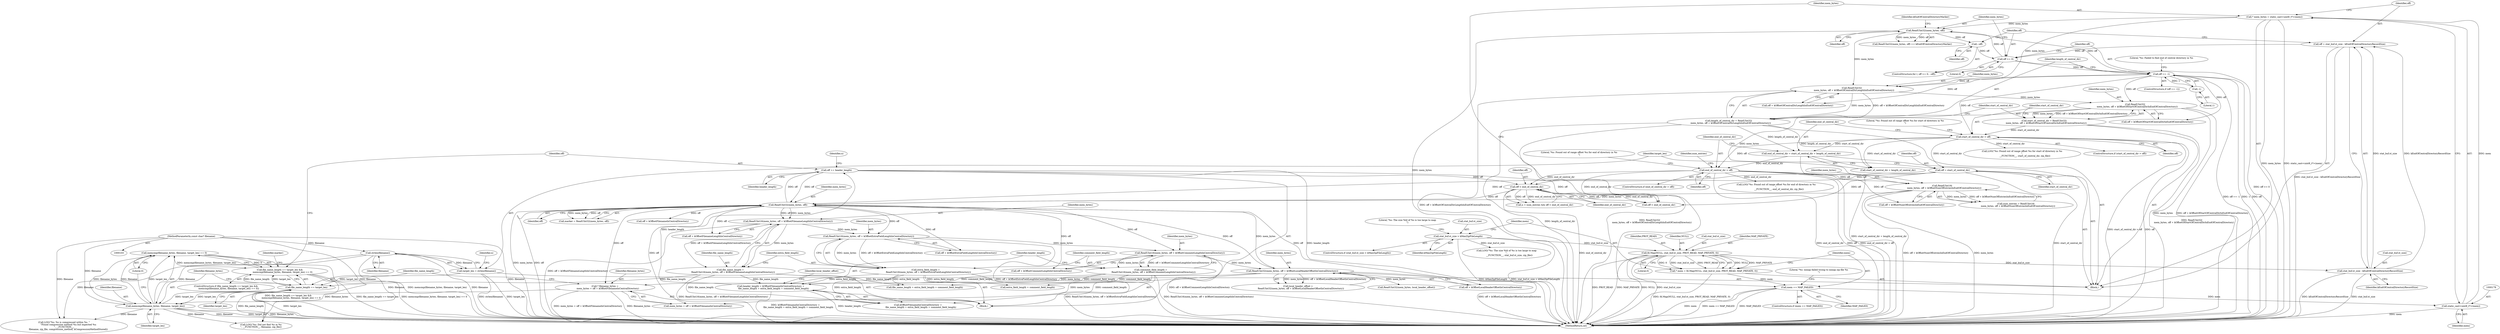 digraph "0_Chrome_d9e316238aee59acf665d80b544cf4e1edfd3349@API" {
"1000366" [label="(Call,memcmp(filename_bytes, filename, target_len) == 0)"];
"1000367" [label="(Call,memcmp(filename_bytes, filename, target_len))"];
"1000354" [label="(Call,* filename_bytes =\n        mem_bytes + off + kOffsetFilenameInCentralDirectory)"];
"1000348" [label="(Call,ReadUInt32(mem_bytes, off + kOffsetLocalHeaderOffsetInCentralDirectory))"];
"1000330" [label="(Call,ReadUInt16(mem_bytes, off + kOffsetCommentLengthInCentralDirectory))"];
"1000322" [label="(Call,ReadUInt16(mem_bytes, off + kOffsetExtraFieldLengthInCentralDirectory))"];
"1000314" [label="(Call,ReadUInt16(mem_bytes, off + kOffsetFilenameLengthInCentralDirectory))"];
"1000295" [label="(Call,ReadUInt32(mem_bytes, off))"];
"1000264" [label="(Call,ReadUInt16(\n      mem_bytes, off + kOffsetNumOfEntriesInEndOfCentralDirectory))"];
"1000226" [label="(Call,ReadUInt32(\n      mem_bytes, off + kOffsetOfStartOfCentralDirInEndOfCentralDirectory))"];
"1000218" [label="(Call,ReadUInt32(\n      mem_bytes, off + kOffsetOfCentralDirLengthInEndOfCentralDirectory))"];
"1000175" [label="(Call,* mem_bytes = static_cast<uint8_t*>(mem))"];
"1000177" [label="(Call,static_cast<uint8_t*>(mem))"];
"1000163" [label="(Call,mem == MAP_FAILED)"];
"1000152" [label="(Call,* mem = fd.Map(NULL, stat_buf.st_size, PROT_READ, MAP_PRIVATE, 0))"];
"1000154" [label="(Call,fd.Map(NULL, stat_buf.st_size, PROT_READ, MAP_PRIVATE, 0))"];
"1000136" [label="(Call,stat_buf.st_size > kMaxZipFileLength)"];
"1000197" [label="(Call,ReadUInt32(mem_bytes, off))"];
"1000189" [label="(Call,off >= 0)"];
"1000181" [label="(Call,off = stat_buf.st_size - kEndOfCentralDirectoryRecordSize)"];
"1000183" [label="(Call,stat_buf.st_size - kEndOfCentralDirectoryRecordSize)"];
"1000192" [label="(Call,--off)"];
"1000204" [label="(Call,off == -1)"];
"1000206" [label="(Call,-1)"];
"1000250" [label="(Call,end_of_central_dir > off)"];
"1000244" [label="(Call,end_of_central_dir = start_of_central_dir + length_of_central_dir)"];
"1000232" [label="(Call,start_of_central_dir > off)"];
"1000224" [label="(Call,start_of_central_dir = ReadUInt32(\n      mem_bytes, off + kOffsetOfStartOfCentralDirInEndOfCentralDirectory))"];
"1000216" [label="(Call,length_of_central_dir = ReadUInt32(\n      mem_bytes, off + kOffsetOfCentralDirLengthInEndOfCentralDirectory))"];
"1000442" [label="(Call,off += header_length)"];
"1000336" [label="(Call,header_length = kOffsetFilenameInCentralDirectory +\n        file_name_length + extra_field_length + comment_field_length)"];
"1000312" [label="(Call,file_name_length =\n        ReadUInt16(mem_bytes, off + kOffsetFilenameLengthInCentralDirectory))"];
"1000320" [label="(Call,extra_field_length =\n        ReadUInt16(mem_bytes, off + kOffsetExtraFieldLengthInCentralDirectory))"];
"1000328" [label="(Call,comment_field_length =\n        ReadUInt16(mem_bytes, off + kOffsetCommentLengthInCentralDirectory))"];
"1000286" [label="(Call,off < end_of_central_dir)"];
"1000269" [label="(Call,off = start_of_central_dir)"];
"1000275" [label="(Call,strlen(filename))"];
"1000105" [label="(MethodParameterIn,const char* filename)"];
"1000363" [label="(Call,file_name_length == target_len)"];
"1000273" [label="(Call,target_len = strlen(filename))"];
"1000362" [label="(Call,file_name_length == target_len &&\n        memcmp(filename_bytes, filename, target_len) == 0)"];
"1000224" [label="(Call,start_of_central_dir = ReadUInt32(\n      mem_bytes, off + kOffsetOfStartOfCentralDirInEndOfCentralDirectory))"];
"1000227" [label="(Identifier,mem_bytes)"];
"1000204" [label="(Call,off == -1)"];
"1000177" [label="(Call,static_cast<uint8_t*>(mem))"];
"1000226" [label="(Call,ReadUInt32(\n      mem_bytes, off + kOffsetOfStartOfCentralDirInEndOfCentralDirectory))"];
"1000275" [label="(Call,strlen(filename))"];
"1000137" [label="(Call,stat_buf.st_size)"];
"1000443" [label="(Identifier,off)"];
"1000279" [label="(Identifier,n)"];
"1000252" [label="(Identifier,off)"];
"1000367" [label="(Call,memcmp(filename_bytes, filename, target_len))"];
"1000203" [label="(ControlStructure,if (off == -1))"];
"1000264" [label="(Call,ReadUInt16(\n      mem_bytes, off + kOffsetNumOfEntriesInEndOfCentralDirectory))"];
"1000187" [label="(Identifier,kEndOfCentralDirectoryRecordSize)"];
"1000250" [label="(Call,end_of_central_dir > off)"];
"1000369" [label="(Identifier,filename)"];
"1000442" [label="(Call,off += header_length)"];
"1000183" [label="(Call,stat_buf.st_size - kEndOfCentralDirectoryRecordSize)"];
"1000364" [label="(Identifier,file_name_length)"];
"1000375" [label="(Identifier,marker)"];
"1000233" [label="(Identifier,start_of_central_dir)"];
"1000405" [label="(Call,LOG(\"%s: %s is compressed within %s. \"\n            \"Found compression method %u but expected %u\n\", __FUNCTION__,\n            filename, zip_file, compression_method, kCompressionMethodStored))"];
"1000135" [label="(ControlStructure,if (stat_buf.st_size > kMaxZipFileLength))"];
"1000332" [label="(Call,off + kOffsetCommentLengthInCentralDirectory)"];
"1000473" [label="(MethodReturn,int)"];
"1000175" [label="(Call,* mem_bytes = static_cast<uint8_t*>(mem))"];
"1000371" [label="(Literal,0)"];
"1000362" [label="(Call,file_name_length == target_len &&\n        memcmp(filename_bytes, filename, target_len) == 0)"];
"1000456" [label="(Call,off < end_of_central_dir)"];
"1000312" [label="(Call,file_name_length =\n        ReadUInt16(mem_bytes, off + kOffsetFilenameLengthInCentralDirectory))"];
"1000297" [label="(Identifier,off)"];
"1000225" [label="(Identifier,start_of_central_dir)"];
"1000355" [label="(Identifier,filename_bytes)"];
"1000188" [label="(ControlStructure,for (; off >= 0; --off))"];
"1000246" [label="(Call,start_of_central_dir + length_of_central_dir)"];
"1000179" [label="(Identifier,mem)"];
"1000322" [label="(Call,ReadUInt16(mem_bytes, off + kOffsetExtraFieldLengthInCentralDirectory))"];
"1000181" [label="(Call,off = stat_buf.st_size - kEndOfCentralDirectoryRecordSize)"];
"1000316" [label="(Call,off + kOffsetFilenameLengthInCentralDirectory)"];
"1000270" [label="(Identifier,off)"];
"1000199" [label="(Identifier,off)"];
"1000165" [label="(Identifier,MAP_FAILED)"];
"1000361" [label="(ControlStructure,if (file_name_length == target_len &&\n        memcmp(filename_bytes, filename, target_len) == 0))"];
"1000330" [label="(Call,ReadUInt16(mem_bytes, off + kOffsetCommentLengthInCentralDirectory))"];
"1000336" [label="(Call,header_length = kOffsetFilenameInCentralDirectory +\n        file_name_length + extra_field_length + comment_field_length)"];
"1000265" [label="(Identifier,mem_bytes)"];
"1000366" [label="(Call,memcmp(filename_bytes, filename, target_len) == 0)"];
"1000329" [label="(Identifier,comment_field_length)"];
"1000168" [label="(Literal,\"%s: mmap failed trying to mmap zip file %s\n\")"];
"1000324" [label="(Call,off + kOffsetExtraFieldLengthInCentralDirectory)"];
"1000286" [label="(Call,off < end_of_central_dir)"];
"1000152" [label="(Call,* mem = fd.Map(NULL, stat_buf.st_size, PROT_READ, MAP_PRIVATE, 0))"];
"1000159" [label="(Identifier,PROT_READ)"];
"1000198" [label="(Identifier,mem_bytes)"];
"1000140" [label="(Identifier,kMaxZipFileLength)"];
"1000191" [label="(Literal,0)"];
"1000105" [label="(MethodParameterIn,const char* filename)"];
"1000162" [label="(ControlStructure,if (mem == MAP_FAILED))"];
"1000217" [label="(Identifier,length_of_central_dir)"];
"1000189" [label="(Call,off >= 0)"];
"1000376" [label="(Call,ReadUInt32(mem_bytes, local_header_offset))"];
"1000323" [label="(Identifier,mem_bytes)"];
"1000245" [label="(Identifier,end_of_central_dir)"];
"1000282" [label="(Call,n < num_entries && off < end_of_central_dir)"];
"1000228" [label="(Call,off + kOffsetOfStartOfCentralDirInEndOfCentralDirectory)"];
"1000153" [label="(Identifier,mem)"];
"1000350" [label="(Call,off + kOffsetLocalHeaderOffsetInCentralDirectory)"];
"1000287" [label="(Identifier,off)"];
"1000232" [label="(Call,start_of_central_dir > off)"];
"1000154" [label="(Call,fd.Map(NULL, stat_buf.st_size, PROT_READ, MAP_PRIVATE, 0))"];
"1000216" [label="(Call,length_of_central_dir = ReadUInt32(\n      mem_bytes, off + kOffsetOfCentralDirLengthInEndOfCentralDirectory))"];
"1000444" [label="(Identifier,header_length)"];
"1000263" [label="(Identifier,num_entries)"];
"1000143" [label="(Literal,\"%s: The size %ld of %s is too large to map\n\")"];
"1000190" [label="(Identifier,off)"];
"1000161" [label="(Literal,0)"];
"1000254" [label="(Call,LOG(\"%s: Found out of range offset %u for end of directory in %s\n\",\n        __FUNCTION__, end_of_central_dir, zip_file))"];
"1000291" [label="(Block,)"];
"1000200" [label="(Identifier,kEndOfCentralDirectoryMarker)"];
"1000184" [label="(Call,stat_buf.st_size)"];
"1000342" [label="(Call,extra_field_length + comment_field_length)"];
"1000314" [label="(Call,ReadUInt16(mem_bytes, off + kOffsetFilenameLengthInCentralDirectory))"];
"1000155" [label="(Identifier,NULL)"];
"1000337" [label="(Identifier,header_length)"];
"1000142" [label="(Call,LOG(\"%s: The size %ld of %s is too large to map\n\",\n        __FUNCTION__, stat_buf.st_size, zip_file))"];
"1000269" [label="(Call,off = start_of_central_dir)"];
"1000315" [label="(Identifier,mem_bytes)"];
"1000266" [label="(Call,off + kOffsetNumOfEntriesInEndOfCentralDirectory)"];
"1000234" [label="(Identifier,off)"];
"1000197" [label="(Call,ReadUInt32(mem_bytes, off))"];
"1000363" [label="(Call,file_name_length == target_len)"];
"1000244" [label="(Call,end_of_central_dir = start_of_central_dir + length_of_central_dir)"];
"1000176" [label="(Identifier,mem_bytes)"];
"1000290" [label="(Identifier,n)"];
"1000346" [label="(Call,local_header_offset =\n        ReadUInt32(mem_bytes, off + kOffsetLocalHeaderOffsetInCentralDirectory))"];
"1000196" [label="(Call,ReadUInt32(mem_bytes, off) == kEndOfCentralDirectoryMarker)"];
"1000349" [label="(Identifier,mem_bytes)"];
"1000163" [label="(Call,mem == MAP_FAILED)"];
"1000271" [label="(Identifier,start_of_central_dir)"];
"1000293" [label="(Call,marker = ReadUInt32(mem_bytes, off))"];
"1000365" [label="(Identifier,target_len)"];
"1000193" [label="(Identifier,off)"];
"1000207" [label="(Literal,1)"];
"1000276" [label="(Identifier,filename)"];
"1000262" [label="(Call,num_entries = ReadUInt16(\n      mem_bytes, off + kOffsetNumOfEntriesInEndOfCentralDirectory))"];
"1000320" [label="(Call,extra_field_length =\n        ReadUInt16(mem_bytes, off + kOffsetExtraFieldLengthInCentralDirectory))"];
"1000347" [label="(Identifier,local_header_offset)"];
"1000255" [label="(Literal,\"%s: Found out of range offset %u for end of directory in %s\n\")"];
"1000288" [label="(Identifier,end_of_central_dir)"];
"1000338" [label="(Call,kOffsetFilenameInCentralDirectory +\n        file_name_length + extra_field_length + comment_field_length)"];
"1000192" [label="(Call,--off)"];
"1000156" [label="(Call,stat_buf.st_size)"];
"1000348" [label="(Call,ReadUInt32(mem_bytes, off + kOffsetLocalHeaderOffsetInCentralDirectory))"];
"1000321" [label="(Identifier,extra_field_length)"];
"1000220" [label="(Call,off + kOffsetOfCentralDirLengthInEndOfCentralDirectory)"];
"1000218" [label="(Call,ReadUInt32(\n      mem_bytes, off + kOffsetOfCentralDirLengthInEndOfCentralDirectory))"];
"1000313" [label="(Identifier,file_name_length)"];
"1000210" [label="(Literal,\"%s: Failed to find end of central directory in %s\n\")"];
"1000368" [label="(Identifier,filename_bytes)"];
"1000295" [label="(Call,ReadUInt32(mem_bytes, off))"];
"1000296" [label="(Identifier,mem_bytes)"];
"1000354" [label="(Call,* filename_bytes =\n        mem_bytes + off + kOffsetFilenameInCentralDirectory)"];
"1000182" [label="(Identifier,off)"];
"1000164" [label="(Identifier,mem)"];
"1000251" [label="(Identifier,end_of_central_dir)"];
"1000219" [label="(Identifier,mem_bytes)"];
"1000205" [label="(Identifier,off)"];
"1000236" [label="(Call,LOG(\"%s: Found out of range offset %u for start of directory in %s\n\",\n        __FUNCTION__, start_of_central_dir, zip_file))"];
"1000328" [label="(Call,comment_field_length =\n        ReadUInt16(mem_bytes, off + kOffsetCommentLengthInCentralDirectory))"];
"1000249" [label="(ControlStructure,if (end_of_central_dir > off))"];
"1000466" [label="(Call,LOG(\"%s: Did not find %s in %s\n\", __FUNCTION__, filename, zip_file))"];
"1000370" [label="(Identifier,target_len)"];
"1000106" [label="(Block,)"];
"1000356" [label="(Call,mem_bytes + off + kOffsetFilenameInCentralDirectory)"];
"1000358" [label="(Call,off + kOffsetFilenameInCentralDirectory)"];
"1000273" [label="(Call,target_len = strlen(filename))"];
"1000231" [label="(ControlStructure,if (start_of_central_dir > off))"];
"1000237" [label="(Literal,\"%s: Found out of range offset %u for start of directory in %s\n\")"];
"1000206" [label="(Call,-1)"];
"1000331" [label="(Identifier,mem_bytes)"];
"1000340" [label="(Call,file_name_length + extra_field_length + comment_field_length)"];
"1000160" [label="(Identifier,MAP_PRIVATE)"];
"1000274" [label="(Identifier,target_len)"];
"1000136" [label="(Call,stat_buf.st_size > kMaxZipFileLength)"];
"1000366" -> "1000362"  [label="AST: "];
"1000366" -> "1000371"  [label="CFG: "];
"1000367" -> "1000366"  [label="AST: "];
"1000371" -> "1000366"  [label="AST: "];
"1000362" -> "1000366"  [label="CFG: "];
"1000366" -> "1000473"  [label="DDG: memcmp(filename_bytes, filename, target_len)"];
"1000366" -> "1000362"  [label="DDG: memcmp(filename_bytes, filename, target_len)"];
"1000366" -> "1000362"  [label="DDG: 0"];
"1000367" -> "1000366"  [label="DDG: filename_bytes"];
"1000367" -> "1000366"  [label="DDG: filename"];
"1000367" -> "1000366"  [label="DDG: target_len"];
"1000367" -> "1000370"  [label="CFG: "];
"1000368" -> "1000367"  [label="AST: "];
"1000369" -> "1000367"  [label="AST: "];
"1000370" -> "1000367"  [label="AST: "];
"1000371" -> "1000367"  [label="CFG: "];
"1000367" -> "1000473"  [label="DDG: filename"];
"1000367" -> "1000473"  [label="DDG: target_len"];
"1000367" -> "1000473"  [label="DDG: filename_bytes"];
"1000367" -> "1000363"  [label="DDG: target_len"];
"1000354" -> "1000367"  [label="DDG: filename_bytes"];
"1000275" -> "1000367"  [label="DDG: filename"];
"1000105" -> "1000367"  [label="DDG: filename"];
"1000363" -> "1000367"  [label="DDG: target_len"];
"1000367" -> "1000405"  [label="DDG: filename"];
"1000367" -> "1000466"  [label="DDG: filename"];
"1000354" -> "1000291"  [label="AST: "];
"1000354" -> "1000356"  [label="CFG: "];
"1000355" -> "1000354"  [label="AST: "];
"1000356" -> "1000354"  [label="AST: "];
"1000364" -> "1000354"  [label="CFG: "];
"1000354" -> "1000473"  [label="DDG: mem_bytes + off + kOffsetFilenameInCentralDirectory"];
"1000354" -> "1000473"  [label="DDG: filename_bytes"];
"1000348" -> "1000354"  [label="DDG: mem_bytes"];
"1000295" -> "1000354"  [label="DDG: off"];
"1000348" -> "1000346"  [label="AST: "];
"1000348" -> "1000350"  [label="CFG: "];
"1000349" -> "1000348"  [label="AST: "];
"1000350" -> "1000348"  [label="AST: "];
"1000346" -> "1000348"  [label="CFG: "];
"1000348" -> "1000473"  [label="DDG: off + kOffsetLocalHeaderOffsetInCentralDirectory"];
"1000348" -> "1000295"  [label="DDG: mem_bytes"];
"1000348" -> "1000346"  [label="DDG: mem_bytes"];
"1000348" -> "1000346"  [label="DDG: off + kOffsetLocalHeaderOffsetInCentralDirectory"];
"1000330" -> "1000348"  [label="DDG: mem_bytes"];
"1000295" -> "1000348"  [label="DDG: off"];
"1000348" -> "1000356"  [label="DDG: mem_bytes"];
"1000348" -> "1000376"  [label="DDG: mem_bytes"];
"1000330" -> "1000328"  [label="AST: "];
"1000330" -> "1000332"  [label="CFG: "];
"1000331" -> "1000330"  [label="AST: "];
"1000332" -> "1000330"  [label="AST: "];
"1000328" -> "1000330"  [label="CFG: "];
"1000330" -> "1000473"  [label="DDG: off + kOffsetCommentLengthInCentralDirectory"];
"1000330" -> "1000328"  [label="DDG: mem_bytes"];
"1000330" -> "1000328"  [label="DDG: off + kOffsetCommentLengthInCentralDirectory"];
"1000322" -> "1000330"  [label="DDG: mem_bytes"];
"1000295" -> "1000330"  [label="DDG: off"];
"1000322" -> "1000320"  [label="AST: "];
"1000322" -> "1000324"  [label="CFG: "];
"1000323" -> "1000322"  [label="AST: "];
"1000324" -> "1000322"  [label="AST: "];
"1000320" -> "1000322"  [label="CFG: "];
"1000322" -> "1000473"  [label="DDG: off + kOffsetExtraFieldLengthInCentralDirectory"];
"1000322" -> "1000320"  [label="DDG: mem_bytes"];
"1000322" -> "1000320"  [label="DDG: off + kOffsetExtraFieldLengthInCentralDirectory"];
"1000314" -> "1000322"  [label="DDG: mem_bytes"];
"1000295" -> "1000322"  [label="DDG: off"];
"1000314" -> "1000312"  [label="AST: "];
"1000314" -> "1000316"  [label="CFG: "];
"1000315" -> "1000314"  [label="AST: "];
"1000316" -> "1000314"  [label="AST: "];
"1000312" -> "1000314"  [label="CFG: "];
"1000314" -> "1000473"  [label="DDG: off + kOffsetFilenameLengthInCentralDirectory"];
"1000314" -> "1000312"  [label="DDG: mem_bytes"];
"1000314" -> "1000312"  [label="DDG: off + kOffsetFilenameLengthInCentralDirectory"];
"1000295" -> "1000314"  [label="DDG: mem_bytes"];
"1000295" -> "1000314"  [label="DDG: off"];
"1000295" -> "1000293"  [label="AST: "];
"1000295" -> "1000297"  [label="CFG: "];
"1000296" -> "1000295"  [label="AST: "];
"1000297" -> "1000295"  [label="AST: "];
"1000293" -> "1000295"  [label="CFG: "];
"1000295" -> "1000473"  [label="DDG: mem_bytes"];
"1000295" -> "1000473"  [label="DDG: off"];
"1000295" -> "1000293"  [label="DDG: mem_bytes"];
"1000295" -> "1000293"  [label="DDG: off"];
"1000264" -> "1000295"  [label="DDG: mem_bytes"];
"1000442" -> "1000295"  [label="DDG: off"];
"1000286" -> "1000295"  [label="DDG: off"];
"1000269" -> "1000295"  [label="DDG: off"];
"1000295" -> "1000316"  [label="DDG: off"];
"1000295" -> "1000324"  [label="DDG: off"];
"1000295" -> "1000332"  [label="DDG: off"];
"1000295" -> "1000350"  [label="DDG: off"];
"1000295" -> "1000356"  [label="DDG: off"];
"1000295" -> "1000358"  [label="DDG: off"];
"1000295" -> "1000442"  [label="DDG: off"];
"1000264" -> "1000262"  [label="AST: "];
"1000264" -> "1000266"  [label="CFG: "];
"1000265" -> "1000264"  [label="AST: "];
"1000266" -> "1000264"  [label="AST: "];
"1000262" -> "1000264"  [label="CFG: "];
"1000264" -> "1000473"  [label="DDG: mem_bytes"];
"1000264" -> "1000473"  [label="DDG: off + kOffsetNumOfEntriesInEndOfCentralDirectory"];
"1000264" -> "1000262"  [label="DDG: mem_bytes"];
"1000264" -> "1000262"  [label="DDG: off + kOffsetNumOfEntriesInEndOfCentralDirectory"];
"1000226" -> "1000264"  [label="DDG: mem_bytes"];
"1000250" -> "1000264"  [label="DDG: off"];
"1000226" -> "1000224"  [label="AST: "];
"1000226" -> "1000228"  [label="CFG: "];
"1000227" -> "1000226"  [label="AST: "];
"1000228" -> "1000226"  [label="AST: "];
"1000224" -> "1000226"  [label="CFG: "];
"1000226" -> "1000473"  [label="DDG: mem_bytes"];
"1000226" -> "1000473"  [label="DDG: off + kOffsetOfStartOfCentralDirInEndOfCentralDirectory"];
"1000226" -> "1000224"  [label="DDG: mem_bytes"];
"1000226" -> "1000224"  [label="DDG: off + kOffsetOfStartOfCentralDirInEndOfCentralDirectory"];
"1000218" -> "1000226"  [label="DDG: mem_bytes"];
"1000204" -> "1000226"  [label="DDG: off"];
"1000218" -> "1000216"  [label="AST: "];
"1000218" -> "1000220"  [label="CFG: "];
"1000219" -> "1000218"  [label="AST: "];
"1000220" -> "1000218"  [label="AST: "];
"1000216" -> "1000218"  [label="CFG: "];
"1000218" -> "1000473"  [label="DDG: off + kOffsetOfCentralDirLengthInEndOfCentralDirectory"];
"1000218" -> "1000216"  [label="DDG: mem_bytes"];
"1000218" -> "1000216"  [label="DDG: off + kOffsetOfCentralDirLengthInEndOfCentralDirectory"];
"1000175" -> "1000218"  [label="DDG: mem_bytes"];
"1000197" -> "1000218"  [label="DDG: mem_bytes"];
"1000204" -> "1000218"  [label="DDG: off"];
"1000175" -> "1000106"  [label="AST: "];
"1000175" -> "1000177"  [label="CFG: "];
"1000176" -> "1000175"  [label="AST: "];
"1000177" -> "1000175"  [label="AST: "];
"1000182" -> "1000175"  [label="CFG: "];
"1000175" -> "1000473"  [label="DDG: mem_bytes"];
"1000175" -> "1000473"  [label="DDG: static_cast<uint8_t*>(mem)"];
"1000177" -> "1000175"  [label="DDG: mem"];
"1000175" -> "1000197"  [label="DDG: mem_bytes"];
"1000177" -> "1000179"  [label="CFG: "];
"1000178" -> "1000177"  [label="AST: "];
"1000179" -> "1000177"  [label="AST: "];
"1000177" -> "1000473"  [label="DDG: mem"];
"1000163" -> "1000177"  [label="DDG: mem"];
"1000163" -> "1000162"  [label="AST: "];
"1000163" -> "1000165"  [label="CFG: "];
"1000164" -> "1000163"  [label="AST: "];
"1000165" -> "1000163"  [label="AST: "];
"1000168" -> "1000163"  [label="CFG: "];
"1000176" -> "1000163"  [label="CFG: "];
"1000163" -> "1000473"  [label="DDG: mem"];
"1000163" -> "1000473"  [label="DDG: mem == MAP_FAILED"];
"1000163" -> "1000473"  [label="DDG: MAP_FAILED"];
"1000152" -> "1000163"  [label="DDG: mem"];
"1000152" -> "1000106"  [label="AST: "];
"1000152" -> "1000154"  [label="CFG: "];
"1000153" -> "1000152"  [label="AST: "];
"1000154" -> "1000152"  [label="AST: "];
"1000164" -> "1000152"  [label="CFG: "];
"1000152" -> "1000473"  [label="DDG: fd.Map(NULL, stat_buf.st_size, PROT_READ, MAP_PRIVATE, 0)"];
"1000154" -> "1000152"  [label="DDG: NULL"];
"1000154" -> "1000152"  [label="DDG: MAP_PRIVATE"];
"1000154" -> "1000152"  [label="DDG: 0"];
"1000154" -> "1000152"  [label="DDG: stat_buf.st_size"];
"1000154" -> "1000152"  [label="DDG: PROT_READ"];
"1000154" -> "1000161"  [label="CFG: "];
"1000155" -> "1000154"  [label="AST: "];
"1000156" -> "1000154"  [label="AST: "];
"1000159" -> "1000154"  [label="AST: "];
"1000160" -> "1000154"  [label="AST: "];
"1000161" -> "1000154"  [label="AST: "];
"1000154" -> "1000473"  [label="DDG: PROT_READ"];
"1000154" -> "1000473"  [label="DDG: MAP_PRIVATE"];
"1000154" -> "1000473"  [label="DDG: NULL"];
"1000154" -> "1000473"  [label="DDG: stat_buf.st_size"];
"1000136" -> "1000154"  [label="DDG: stat_buf.st_size"];
"1000154" -> "1000183"  [label="DDG: stat_buf.st_size"];
"1000136" -> "1000135"  [label="AST: "];
"1000136" -> "1000140"  [label="CFG: "];
"1000137" -> "1000136"  [label="AST: "];
"1000140" -> "1000136"  [label="AST: "];
"1000143" -> "1000136"  [label="CFG: "];
"1000153" -> "1000136"  [label="CFG: "];
"1000136" -> "1000473"  [label="DDG: kMaxZipFileLength"];
"1000136" -> "1000473"  [label="DDG: stat_buf.st_size > kMaxZipFileLength"];
"1000136" -> "1000142"  [label="DDG: stat_buf.st_size"];
"1000197" -> "1000196"  [label="AST: "];
"1000197" -> "1000199"  [label="CFG: "];
"1000198" -> "1000197"  [label="AST: "];
"1000199" -> "1000197"  [label="AST: "];
"1000200" -> "1000197"  [label="CFG: "];
"1000197" -> "1000473"  [label="DDG: mem_bytes"];
"1000197" -> "1000192"  [label="DDG: off"];
"1000197" -> "1000196"  [label="DDG: mem_bytes"];
"1000197" -> "1000196"  [label="DDG: off"];
"1000189" -> "1000197"  [label="DDG: off"];
"1000197" -> "1000204"  [label="DDG: off"];
"1000189" -> "1000188"  [label="AST: "];
"1000189" -> "1000191"  [label="CFG: "];
"1000190" -> "1000189"  [label="AST: "];
"1000191" -> "1000189"  [label="AST: "];
"1000198" -> "1000189"  [label="CFG: "];
"1000205" -> "1000189"  [label="CFG: "];
"1000189" -> "1000473"  [label="DDG: off >= 0"];
"1000181" -> "1000189"  [label="DDG: off"];
"1000192" -> "1000189"  [label="DDG: off"];
"1000189" -> "1000204"  [label="DDG: off"];
"1000181" -> "1000106"  [label="AST: "];
"1000181" -> "1000183"  [label="CFG: "];
"1000182" -> "1000181"  [label="AST: "];
"1000183" -> "1000181"  [label="AST: "];
"1000190" -> "1000181"  [label="CFG: "];
"1000181" -> "1000473"  [label="DDG: stat_buf.st_size - kEndOfCentralDirectoryRecordSize"];
"1000183" -> "1000181"  [label="DDG: stat_buf.st_size"];
"1000183" -> "1000181"  [label="DDG: kEndOfCentralDirectoryRecordSize"];
"1000183" -> "1000187"  [label="CFG: "];
"1000184" -> "1000183"  [label="AST: "];
"1000187" -> "1000183"  [label="AST: "];
"1000183" -> "1000473"  [label="DDG: kEndOfCentralDirectoryRecordSize"];
"1000183" -> "1000473"  [label="DDG: stat_buf.st_size"];
"1000192" -> "1000188"  [label="AST: "];
"1000192" -> "1000193"  [label="CFG: "];
"1000193" -> "1000192"  [label="AST: "];
"1000190" -> "1000192"  [label="CFG: "];
"1000204" -> "1000203"  [label="AST: "];
"1000204" -> "1000206"  [label="CFG: "];
"1000205" -> "1000204"  [label="AST: "];
"1000206" -> "1000204"  [label="AST: "];
"1000210" -> "1000204"  [label="CFG: "];
"1000217" -> "1000204"  [label="CFG: "];
"1000204" -> "1000473"  [label="DDG: -1"];
"1000204" -> "1000473"  [label="DDG: off"];
"1000204" -> "1000473"  [label="DDG: off == -1"];
"1000206" -> "1000204"  [label="DDG: 1"];
"1000204" -> "1000220"  [label="DDG: off"];
"1000204" -> "1000228"  [label="DDG: off"];
"1000204" -> "1000232"  [label="DDG: off"];
"1000206" -> "1000207"  [label="CFG: "];
"1000207" -> "1000206"  [label="AST: "];
"1000250" -> "1000249"  [label="AST: "];
"1000250" -> "1000252"  [label="CFG: "];
"1000251" -> "1000250"  [label="AST: "];
"1000252" -> "1000250"  [label="AST: "];
"1000255" -> "1000250"  [label="CFG: "];
"1000263" -> "1000250"  [label="CFG: "];
"1000250" -> "1000473"  [label="DDG: end_of_central_dir"];
"1000250" -> "1000473"  [label="DDG: off"];
"1000250" -> "1000473"  [label="DDG: end_of_central_dir > off"];
"1000244" -> "1000250"  [label="DDG: end_of_central_dir"];
"1000232" -> "1000250"  [label="DDG: off"];
"1000250" -> "1000254"  [label="DDG: end_of_central_dir"];
"1000250" -> "1000266"  [label="DDG: off"];
"1000250" -> "1000286"  [label="DDG: end_of_central_dir"];
"1000250" -> "1000456"  [label="DDG: end_of_central_dir"];
"1000244" -> "1000106"  [label="AST: "];
"1000244" -> "1000246"  [label="CFG: "];
"1000245" -> "1000244"  [label="AST: "];
"1000246" -> "1000244"  [label="AST: "];
"1000251" -> "1000244"  [label="CFG: "];
"1000244" -> "1000473"  [label="DDG: start_of_central_dir + length_of_central_dir"];
"1000232" -> "1000244"  [label="DDG: start_of_central_dir"];
"1000216" -> "1000244"  [label="DDG: length_of_central_dir"];
"1000232" -> "1000231"  [label="AST: "];
"1000232" -> "1000234"  [label="CFG: "];
"1000233" -> "1000232"  [label="AST: "];
"1000234" -> "1000232"  [label="AST: "];
"1000237" -> "1000232"  [label="CFG: "];
"1000245" -> "1000232"  [label="CFG: "];
"1000232" -> "1000473"  [label="DDG: start_of_central_dir > off"];
"1000232" -> "1000473"  [label="DDG: off"];
"1000224" -> "1000232"  [label="DDG: start_of_central_dir"];
"1000232" -> "1000236"  [label="DDG: start_of_central_dir"];
"1000232" -> "1000246"  [label="DDG: start_of_central_dir"];
"1000232" -> "1000269"  [label="DDG: start_of_central_dir"];
"1000224" -> "1000106"  [label="AST: "];
"1000225" -> "1000224"  [label="AST: "];
"1000233" -> "1000224"  [label="CFG: "];
"1000224" -> "1000473"  [label="DDG: ReadUInt32(\n      mem_bytes, off + kOffsetOfStartOfCentralDirInEndOfCentralDirectory)"];
"1000216" -> "1000106"  [label="AST: "];
"1000217" -> "1000216"  [label="AST: "];
"1000225" -> "1000216"  [label="CFG: "];
"1000216" -> "1000473"  [label="DDG: length_of_central_dir"];
"1000216" -> "1000473"  [label="DDG: ReadUInt32(\n      mem_bytes, off + kOffsetOfCentralDirLengthInEndOfCentralDirectory)"];
"1000216" -> "1000246"  [label="DDG: length_of_central_dir"];
"1000442" -> "1000291"  [label="AST: "];
"1000442" -> "1000444"  [label="CFG: "];
"1000443" -> "1000442"  [label="AST: "];
"1000444" -> "1000442"  [label="AST: "];
"1000290" -> "1000442"  [label="CFG: "];
"1000442" -> "1000473"  [label="DDG: header_length"];
"1000442" -> "1000286"  [label="DDG: off"];
"1000336" -> "1000442"  [label="DDG: header_length"];
"1000442" -> "1000456"  [label="DDG: off"];
"1000336" -> "1000291"  [label="AST: "];
"1000336" -> "1000338"  [label="CFG: "];
"1000337" -> "1000336"  [label="AST: "];
"1000338" -> "1000336"  [label="AST: "];
"1000347" -> "1000336"  [label="CFG: "];
"1000336" -> "1000473"  [label="DDG: kOffsetFilenameInCentralDirectory +\n        file_name_length + extra_field_length + comment_field_length"];
"1000336" -> "1000473"  [label="DDG: header_length"];
"1000312" -> "1000336"  [label="DDG: file_name_length"];
"1000320" -> "1000336"  [label="DDG: extra_field_length"];
"1000328" -> "1000336"  [label="DDG: comment_field_length"];
"1000312" -> "1000291"  [label="AST: "];
"1000313" -> "1000312"  [label="AST: "];
"1000321" -> "1000312"  [label="CFG: "];
"1000312" -> "1000473"  [label="DDG: ReadUInt16(mem_bytes, off + kOffsetFilenameLengthInCentralDirectory)"];
"1000312" -> "1000338"  [label="DDG: file_name_length"];
"1000312" -> "1000340"  [label="DDG: file_name_length"];
"1000312" -> "1000363"  [label="DDG: file_name_length"];
"1000320" -> "1000291"  [label="AST: "];
"1000321" -> "1000320"  [label="AST: "];
"1000329" -> "1000320"  [label="CFG: "];
"1000320" -> "1000473"  [label="DDG: ReadUInt16(mem_bytes, off + kOffsetExtraFieldLengthInCentralDirectory)"];
"1000320" -> "1000338"  [label="DDG: extra_field_length"];
"1000320" -> "1000340"  [label="DDG: extra_field_length"];
"1000320" -> "1000342"  [label="DDG: extra_field_length"];
"1000328" -> "1000291"  [label="AST: "];
"1000329" -> "1000328"  [label="AST: "];
"1000337" -> "1000328"  [label="CFG: "];
"1000328" -> "1000473"  [label="DDG: ReadUInt16(mem_bytes, off + kOffsetCommentLengthInCentralDirectory)"];
"1000328" -> "1000338"  [label="DDG: comment_field_length"];
"1000328" -> "1000340"  [label="DDG: comment_field_length"];
"1000328" -> "1000342"  [label="DDG: comment_field_length"];
"1000286" -> "1000282"  [label="AST: "];
"1000286" -> "1000288"  [label="CFG: "];
"1000287" -> "1000286"  [label="AST: "];
"1000288" -> "1000286"  [label="AST: "];
"1000282" -> "1000286"  [label="CFG: "];
"1000286" -> "1000473"  [label="DDG: end_of_central_dir"];
"1000286" -> "1000282"  [label="DDG: off"];
"1000286" -> "1000282"  [label="DDG: end_of_central_dir"];
"1000269" -> "1000286"  [label="DDG: off"];
"1000286" -> "1000456"  [label="DDG: off"];
"1000286" -> "1000456"  [label="DDG: end_of_central_dir"];
"1000269" -> "1000106"  [label="AST: "];
"1000269" -> "1000271"  [label="CFG: "];
"1000270" -> "1000269"  [label="AST: "];
"1000271" -> "1000269"  [label="AST: "];
"1000274" -> "1000269"  [label="CFG: "];
"1000269" -> "1000473"  [label="DDG: start_of_central_dir"];
"1000269" -> "1000456"  [label="DDG: off"];
"1000275" -> "1000273"  [label="AST: "];
"1000275" -> "1000276"  [label="CFG: "];
"1000276" -> "1000275"  [label="AST: "];
"1000273" -> "1000275"  [label="CFG: "];
"1000275" -> "1000473"  [label="DDG: filename"];
"1000275" -> "1000273"  [label="DDG: filename"];
"1000105" -> "1000275"  [label="DDG: filename"];
"1000275" -> "1000405"  [label="DDG: filename"];
"1000275" -> "1000466"  [label="DDG: filename"];
"1000105" -> "1000103"  [label="AST: "];
"1000105" -> "1000473"  [label="DDG: filename"];
"1000105" -> "1000405"  [label="DDG: filename"];
"1000105" -> "1000466"  [label="DDG: filename"];
"1000363" -> "1000362"  [label="AST: "];
"1000363" -> "1000365"  [label="CFG: "];
"1000364" -> "1000363"  [label="AST: "];
"1000365" -> "1000363"  [label="AST: "];
"1000368" -> "1000363"  [label="CFG: "];
"1000362" -> "1000363"  [label="CFG: "];
"1000363" -> "1000473"  [label="DDG: target_len"];
"1000363" -> "1000473"  [label="DDG: file_name_length"];
"1000363" -> "1000362"  [label="DDG: file_name_length"];
"1000363" -> "1000362"  [label="DDG: target_len"];
"1000273" -> "1000363"  [label="DDG: target_len"];
"1000273" -> "1000106"  [label="AST: "];
"1000274" -> "1000273"  [label="AST: "];
"1000279" -> "1000273"  [label="CFG: "];
"1000273" -> "1000473"  [label="DDG: strlen(filename)"];
"1000273" -> "1000473"  [label="DDG: target_len"];
"1000362" -> "1000361"  [label="AST: "];
"1000375" -> "1000362"  [label="CFG: "];
"1000443" -> "1000362"  [label="CFG: "];
"1000362" -> "1000473"  [label="DDG: memcmp(filename_bytes, filename, target_len) == 0"];
"1000362" -> "1000473"  [label="DDG: file_name_length == target_len &&\n        memcmp(filename_bytes, filename, target_len) == 0"];
"1000362" -> "1000473"  [label="DDG: file_name_length == target_len"];
}
